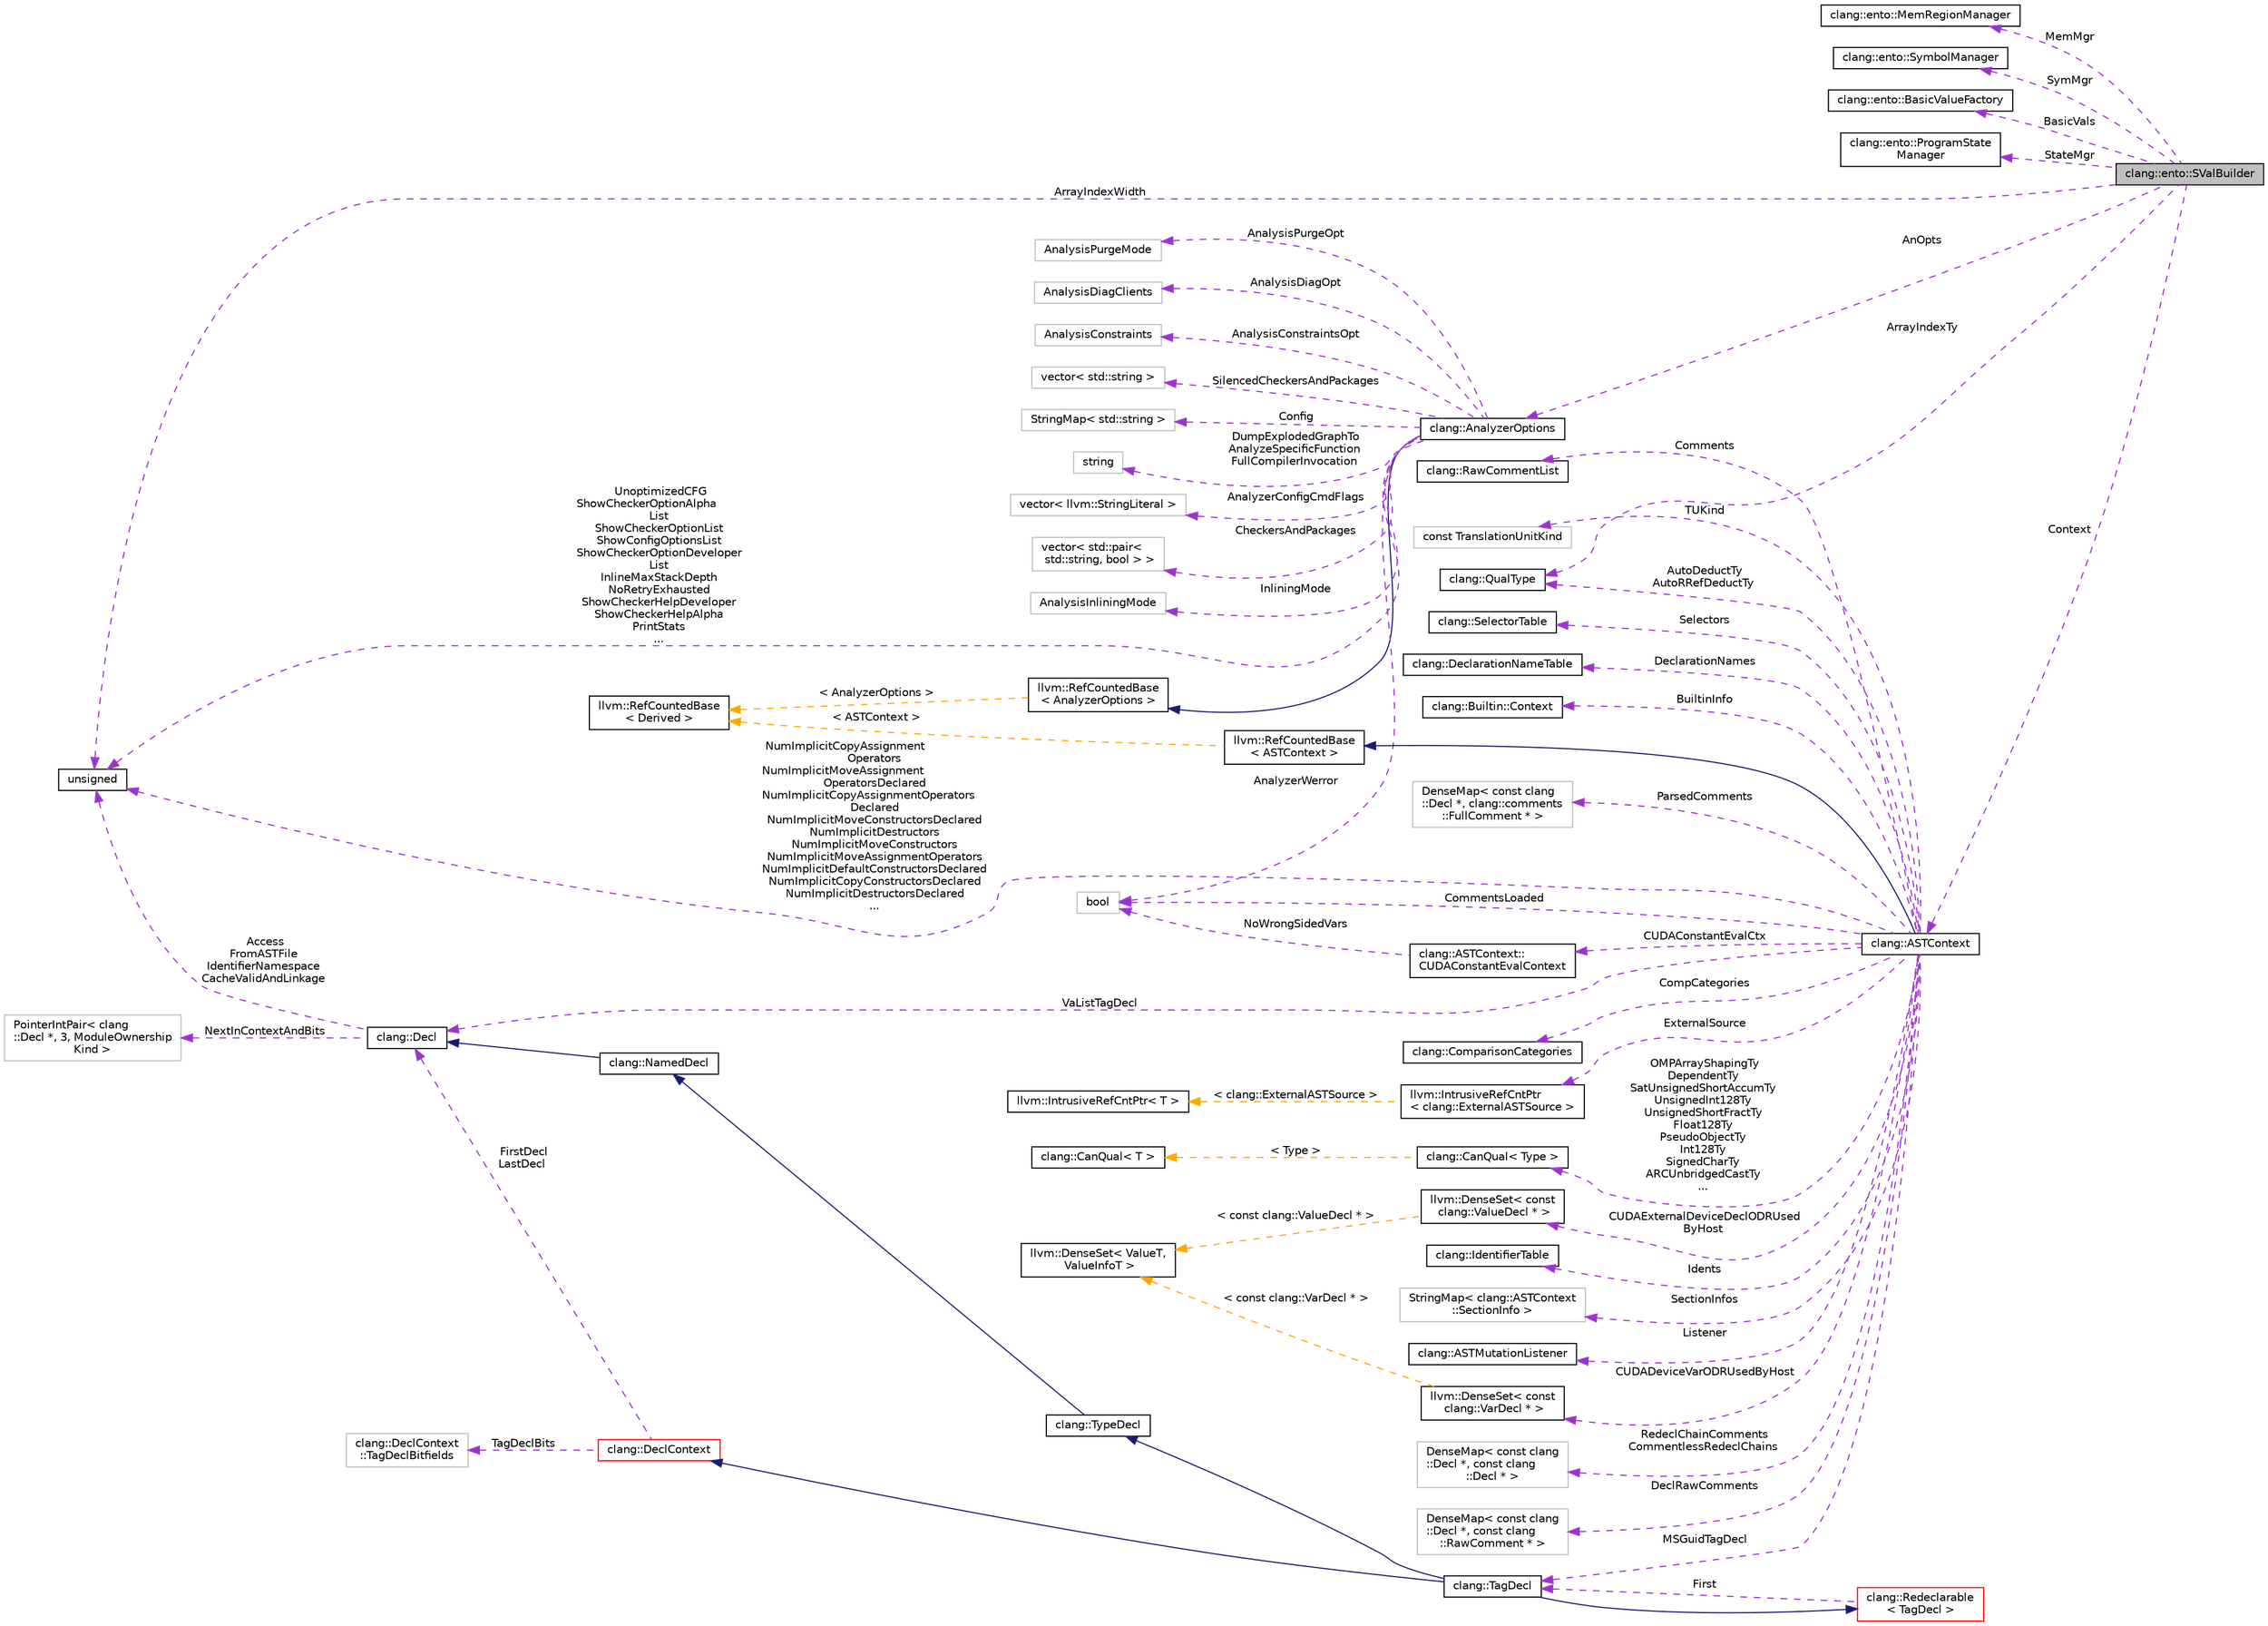 digraph "clang::ento::SValBuilder"
{
 // LATEX_PDF_SIZE
  bgcolor="transparent";
  edge [fontname="Helvetica",fontsize="10",labelfontname="Helvetica",labelfontsize="10"];
  node [fontname="Helvetica",fontsize="10",shape=record];
  rankdir="LR";
  Node1 [label="clang::ento::SValBuilder",height=0.2,width=0.4,color="black", fillcolor="grey75", style="filled", fontcolor="black",tooltip=" "];
  Node2 -> Node1 [dir="back",color="darkorchid3",fontsize="10",style="dashed",label=" MemMgr" ,fontname="Helvetica"];
  Node2 [label="clang::ento::MemRegionManager",height=0.2,width=0.4,color="black",URL="$classclang_1_1ento_1_1MemRegionManager.html",tooltip=" "];
  Node3 -> Node1 [dir="back",color="darkorchid3",fontsize="10",style="dashed",label=" SymMgr" ,fontname="Helvetica"];
  Node3 [label="clang::ento::SymbolManager",height=0.2,width=0.4,color="black",URL="$classclang_1_1ento_1_1SymbolManager.html",tooltip=" "];
  Node4 -> Node1 [dir="back",color="darkorchid3",fontsize="10",style="dashed",label=" BasicVals" ,fontname="Helvetica"];
  Node4 [label="clang::ento::BasicValueFactory",height=0.2,width=0.4,color="black",URL="$classclang_1_1ento_1_1BasicValueFactory.html",tooltip=" "];
  Node5 -> Node1 [dir="back",color="darkorchid3",fontsize="10",style="dashed",label=" StateMgr" ,fontname="Helvetica"];
  Node5 [label="clang::ento::ProgramState\lManager",height=0.2,width=0.4,color="black",URL="$classclang_1_1ento_1_1ProgramStateManager.html",tooltip=" "];
  Node6 -> Node1 [dir="back",color="darkorchid3",fontsize="10",style="dashed",label=" AnOpts" ,fontname="Helvetica"];
  Node6 [label="clang::AnalyzerOptions",height=0.2,width=0.4,color="black",URL="$classclang_1_1AnalyzerOptions.html",tooltip="Stores options for the analyzer from the command line."];
  Node7 -> Node6 [dir="back",color="midnightblue",fontsize="10",style="solid",fontname="Helvetica"];
  Node7 [label="llvm::RefCountedBase\l\< AnalyzerOptions \>",height=0.2,width=0.4,color="black",URL="$classllvm_1_1RefCountedBase.html",tooltip=" "];
  Node8 -> Node7 [dir="back",color="orange",fontsize="10",style="dashed",label=" \< AnalyzerOptions \>" ,fontname="Helvetica"];
  Node8 [label="llvm::RefCountedBase\l\< Derived \>",height=0.2,width=0.4,color="black",URL="$classllvm_1_1RefCountedBase.html",tooltip=" "];
  Node9 -> Node6 [dir="back",color="darkorchid3",fontsize="10",style="dashed",label=" AnalysisPurgeOpt" ,fontname="Helvetica"];
  Node9 [label="AnalysisPurgeMode",height=0.2,width=0.4,color="grey75",tooltip=" "];
  Node10 -> Node6 [dir="back",color="darkorchid3",fontsize="10",style="dashed",label=" AnalysisDiagOpt" ,fontname="Helvetica"];
  Node10 [label="AnalysisDiagClients",height=0.2,width=0.4,color="grey75",tooltip=" "];
  Node11 -> Node6 [dir="back",color="darkorchid3",fontsize="10",style="dashed",label=" AnalysisConstraintsOpt" ,fontname="Helvetica"];
  Node11 [label="AnalysisConstraints",height=0.2,width=0.4,color="grey75",tooltip=" "];
  Node12 -> Node6 [dir="back",color="darkorchid3",fontsize="10",style="dashed",label=" SilencedCheckersAndPackages" ,fontname="Helvetica"];
  Node12 [label="vector\< std::string \>",height=0.2,width=0.4,color="grey75",tooltip=" "];
  Node13 -> Node6 [dir="back",color="darkorchid3",fontsize="10",style="dashed",label=" Config" ,fontname="Helvetica"];
  Node13 [label="StringMap\< std::string \>",height=0.2,width=0.4,color="grey75",tooltip=" "];
  Node14 -> Node6 [dir="back",color="darkorchid3",fontsize="10",style="dashed",label=" AnalyzerWerror" ,fontname="Helvetica"];
  Node14 [label="bool",height=0.2,width=0.4,color="grey75",tooltip=" "];
  Node15 -> Node6 [dir="back",color="darkorchid3",fontsize="10",style="dashed",label=" DumpExplodedGraphTo\nAnalyzeSpecificFunction\nFullCompilerInvocation" ,fontname="Helvetica"];
  Node15 [label="string",height=0.2,width=0.4,color="grey75",tooltip=" "];
  Node16 -> Node6 [dir="back",color="darkorchid3",fontsize="10",style="dashed",label=" AnalyzerConfigCmdFlags" ,fontname="Helvetica"];
  Node16 [label="vector\< llvm::StringLiteral \>",height=0.2,width=0.4,color="grey75",tooltip=" "];
  Node17 -> Node6 [dir="back",color="darkorchid3",fontsize="10",style="dashed",label=" CheckersAndPackages" ,fontname="Helvetica"];
  Node17 [label="vector\< std::pair\<\l std::string, bool \> \>",height=0.2,width=0.4,color="grey75",tooltip=" "];
  Node18 -> Node6 [dir="back",color="darkorchid3",fontsize="10",style="dashed",label=" UnoptimizedCFG\nShowCheckerOptionAlpha\lList\nShowCheckerOptionList\nShowConfigOptionsList\nShowCheckerOptionDeveloper\lList\nInlineMaxStackDepth\nNoRetryExhausted\nShowCheckerHelpDeveloper\nShowCheckerHelpAlpha\nPrintStats\n..." ,fontname="Helvetica"];
  Node18 [label="unsigned",height=0.2,width=0.4,color="black",URL="$classunsigned.html",tooltip=" "];
  Node19 -> Node6 [dir="back",color="darkorchid3",fontsize="10",style="dashed",label=" InliningMode" ,fontname="Helvetica"];
  Node19 [label="AnalysisInliningMode",height=0.2,width=0.4,color="grey75",tooltip=" "];
  Node20 -> Node1 [dir="back",color="darkorchid3",fontsize="10",style="dashed",label=" Context" ,fontname="Helvetica"];
  Node20 [label="clang::ASTContext",height=0.2,width=0.4,color="black",URL="$classclang_1_1ASTContext.html",tooltip="Holds long-lived AST nodes (such as types and decls) that can be referred to throughout the semantic ..."];
  Node21 -> Node20 [dir="back",color="midnightblue",fontsize="10",style="solid",fontname="Helvetica"];
  Node21 [label="llvm::RefCountedBase\l\< ASTContext \>",height=0.2,width=0.4,color="black",URL="$classllvm_1_1RefCountedBase.html",tooltip=" "];
  Node8 -> Node21 [dir="back",color="orange",fontsize="10",style="dashed",label=" \< ASTContext \>" ,fontname="Helvetica"];
  Node22 -> Node20 [dir="back",color="darkorchid3",fontsize="10",style="dashed",label=" CompCategories" ,fontname="Helvetica"];
  Node22 [label="clang::ComparisonCategories",height=0.2,width=0.4,color="black",URL="$classclang_1_1ComparisonCategories.html",tooltip=" "];
  Node23 -> Node20 [dir="back",color="darkorchid3",fontsize="10",style="dashed",label=" ExternalSource" ,fontname="Helvetica"];
  Node23 [label="llvm::IntrusiveRefCntPtr\l\< clang::ExternalASTSource \>",height=0.2,width=0.4,color="black",URL="$classllvm_1_1IntrusiveRefCntPtr.html",tooltip=" "];
  Node24 -> Node23 [dir="back",color="orange",fontsize="10",style="dashed",label=" \< clang::ExternalASTSource \>" ,fontname="Helvetica"];
  Node24 [label="llvm::IntrusiveRefCntPtr\< T \>",height=0.2,width=0.4,color="black",URL="$classllvm_1_1IntrusiveRefCntPtr.html",tooltip=" "];
  Node25 -> Node20 [dir="back",color="darkorchid3",fontsize="10",style="dashed",label=" OMPArrayShapingTy\nDependentTy\nSatUnsignedShortAccumTy\nUnsignedInt128Ty\nUnsignedShortFractTy\nFloat128Ty\nPseudoObjectTy\nInt128Ty\nSignedCharTy\nARCUnbridgedCastTy\n..." ,fontname="Helvetica"];
  Node25 [label="clang::CanQual\< Type \>",height=0.2,width=0.4,color="black",URL="$classclang_1_1CanQual.html",tooltip=" "];
  Node26 -> Node25 [dir="back",color="orange",fontsize="10",style="dashed",label=" \< Type \>" ,fontname="Helvetica"];
  Node26 [label="clang::CanQual\< T \>",height=0.2,width=0.4,color="black",URL="$classclang_1_1CanQual.html",tooltip="Represents a canonical, potentially-qualified type."];
  Node27 -> Node20 [dir="back",color="darkorchid3",fontsize="10",style="dashed",label=" CUDAExternalDeviceDeclODRUsed\lByHost" ,fontname="Helvetica"];
  Node27 [label="llvm::DenseSet\< const\l clang::ValueDecl * \>",height=0.2,width=0.4,color="black",URL="$classllvm_1_1DenseSet.html",tooltip=" "];
  Node28 -> Node27 [dir="back",color="orange",fontsize="10",style="dashed",label=" \< const clang::ValueDecl * \>" ,fontname="Helvetica"];
  Node28 [label="llvm::DenseSet\< ValueT,\l ValueInfoT \>",height=0.2,width=0.4,color="black",URL="$classllvm_1_1DenseSet.html",tooltip=" "];
  Node29 -> Node20 [dir="back",color="darkorchid3",fontsize="10",style="dashed",label=" Idents" ,fontname="Helvetica"];
  Node29 [label="clang::IdentifierTable",height=0.2,width=0.4,color="black",URL="$classclang_1_1IdentifierTable.html",tooltip="Implements an efficient mapping from strings to IdentifierInfo nodes."];
  Node30 -> Node20 [dir="back",color="darkorchid3",fontsize="10",style="dashed",label=" SectionInfos" ,fontname="Helvetica"];
  Node30 [label="StringMap\< clang::ASTContext\l::SectionInfo \>",height=0.2,width=0.4,color="grey75",tooltip=" "];
  Node31 -> Node20 [dir="back",color="darkorchid3",fontsize="10",style="dashed",label=" AutoDeductTy\nAutoRRefDeductTy" ,fontname="Helvetica"];
  Node31 [label="clang::QualType",height=0.2,width=0.4,color="black",URL="$classclang_1_1QualType.html",tooltip="A (possibly-)qualified type."];
  Node32 -> Node20 [dir="back",color="darkorchid3",fontsize="10",style="dashed",label=" MSGuidTagDecl" ,fontname="Helvetica"];
  Node32 [label="clang::TagDecl",height=0.2,width=0.4,color="black",URL="$classclang_1_1TagDecl.html",tooltip="Represents the declaration of a struct/union/class/enum."];
  Node33 -> Node32 [dir="back",color="midnightblue",fontsize="10",style="solid",fontname="Helvetica"];
  Node33 [label="clang::TypeDecl",height=0.2,width=0.4,color="black",URL="$classclang_1_1TypeDecl.html",tooltip="Represents a declaration of a type."];
  Node34 -> Node33 [dir="back",color="midnightblue",fontsize="10",style="solid",fontname="Helvetica"];
  Node34 [label="clang::NamedDecl",height=0.2,width=0.4,color="black",URL="$classclang_1_1NamedDecl.html",tooltip="This represents a decl that may have a name."];
  Node35 -> Node34 [dir="back",color="midnightblue",fontsize="10",style="solid",fontname="Helvetica"];
  Node35 [label="clang::Decl",height=0.2,width=0.4,color="black",URL="$classclang_1_1Decl.html",tooltip="Decl - This represents one declaration (or definition), e.g."];
  Node36 -> Node35 [dir="back",color="darkorchid3",fontsize="10",style="dashed",label=" NextInContextAndBits" ,fontname="Helvetica"];
  Node36 [label="PointerIntPair\< clang\l::Decl *, 3, ModuleOwnership\lKind \>",height=0.2,width=0.4,color="grey75",tooltip=" "];
  Node18 -> Node35 [dir="back",color="darkorchid3",fontsize="10",style="dashed",label=" Access\nFromASTFile\nIdentifierNamespace\nCacheValidAndLinkage" ,fontname="Helvetica"];
  Node37 -> Node32 [dir="back",color="midnightblue",fontsize="10",style="solid",fontname="Helvetica"];
  Node37 [label="clang::DeclContext",height=0.2,width=0.4,color="red",URL="$classclang_1_1DeclContext.html",tooltip="DeclContext - This is used only as base class of specific decl types that can act as declaration cont..."];
  Node38 -> Node37 [dir="back",color="darkorchid3",fontsize="10",style="dashed",label=" TagDeclBits" ,fontname="Helvetica"];
  Node38 [label="clang::DeclContext\l::TagDeclBitfields",height=0.2,width=0.4,color="grey75",tooltip="Stores the bits used by TagDecl."];
  Node35 -> Node37 [dir="back",color="darkorchid3",fontsize="10",style="dashed",label=" FirstDecl\nLastDecl" ,fontname="Helvetica"];
  Node50 -> Node32 [dir="back",color="midnightblue",fontsize="10",style="solid",fontname="Helvetica"];
  Node50 [label="clang::Redeclarable\l\< TagDecl \>",height=0.2,width=0.4,color="red",URL="$classclang_1_1Redeclarable.html",tooltip=" "];
  Node32 -> Node50 [dir="back",color="darkorchid3",fontsize="10",style="dashed",label=" First" ,fontname="Helvetica"];
  Node54 -> Node20 [dir="back",color="darkorchid3",fontsize="10",style="dashed",label=" RedeclChainComments\nCommentlessRedeclChains" ,fontname="Helvetica"];
  Node54 [label="DenseMap\< const clang\l::Decl *, const clang\l::Decl * \>",height=0.2,width=0.4,color="grey75",tooltip=" "];
  Node55 -> Node20 [dir="back",color="darkorchid3",fontsize="10",style="dashed",label=" DeclRawComments" ,fontname="Helvetica"];
  Node55 [label="DenseMap\< const clang\l::Decl *, const clang\l::RawComment * \>",height=0.2,width=0.4,color="grey75",tooltip=" "];
  Node56 -> Node20 [dir="back",color="darkorchid3",fontsize="10",style="dashed",label=" Comments" ,fontname="Helvetica"];
  Node56 [label="clang::RawCommentList",height=0.2,width=0.4,color="black",URL="$classclang_1_1RawCommentList.html",tooltip="This class represents all comments included in the translation unit, sorted in order of appearance in..."];
  Node14 -> Node20 [dir="back",color="darkorchid3",fontsize="10",style="dashed",label=" CommentsLoaded" ,fontname="Helvetica"];
  Node57 -> Node20 [dir="back",color="darkorchid3",fontsize="10",style="dashed",label=" TUKind" ,fontname="Helvetica"];
  Node57 [label="const TranslationUnitKind",height=0.2,width=0.4,color="grey75",tooltip=" "];
  Node58 -> Node20 [dir="back",color="darkorchid3",fontsize="10",style="dashed",label=" Selectors" ,fontname="Helvetica"];
  Node58 [label="clang::SelectorTable",height=0.2,width=0.4,color="black",URL="$classclang_1_1SelectorTable.html",tooltip="This table allows us to fully hide how we implement multi-keyword caching."];
  Node18 -> Node20 [dir="back",color="darkorchid3",fontsize="10",style="dashed",label=" NumImplicitCopyAssignment\lOperators\nNumImplicitMoveAssignment\lOperatorsDeclared\nNumImplicitCopyAssignmentOperators\lDeclared\nNumImplicitMoveConstructorsDeclared\nNumImplicitDestructors\nNumImplicitMoveConstructors\nNumImplicitMoveAssignmentOperators\nNumImplicitDefaultConstructorsDeclared\nNumImplicitCopyConstructorsDeclared\nNumImplicitDestructorsDeclared\n..." ,fontname="Helvetica"];
  Node35 -> Node20 [dir="back",color="darkorchid3",fontsize="10",style="dashed",label=" VaListTagDecl" ,fontname="Helvetica"];
  Node59 -> Node20 [dir="back",color="darkorchid3",fontsize="10",style="dashed",label=" CUDAConstantEvalCtx" ,fontname="Helvetica"];
  Node59 [label="clang::ASTContext::\lCUDAConstantEvalContext",height=0.2,width=0.4,color="black",URL="$structclang_1_1ASTContext_1_1CUDAConstantEvalContext.html",tooltip=" "];
  Node14 -> Node59 [dir="back",color="darkorchid3",fontsize="10",style="dashed",label=" NoWrongSidedVars" ,fontname="Helvetica"];
  Node60 -> Node20 [dir="back",color="darkorchid3",fontsize="10",style="dashed",label=" DeclarationNames" ,fontname="Helvetica"];
  Node60 [label="clang::DeclarationNameTable",height=0.2,width=0.4,color="black",URL="$classclang_1_1DeclarationNameTable.html",tooltip="DeclarationNameTable is used to store and retrieve DeclarationName instances for the various kinds of..."];
  Node61 -> Node20 [dir="back",color="darkorchid3",fontsize="10",style="dashed",label=" BuiltinInfo" ,fontname="Helvetica"];
  Node61 [label="clang::Builtin::Context",height=0.2,width=0.4,color="black",URL="$classclang_1_1Builtin_1_1Context.html",tooltip="Holds information about both target-independent and target-specific builtins, allowing easy queries b..."];
  Node62 -> Node20 [dir="back",color="darkorchid3",fontsize="10",style="dashed",label=" CUDADeviceVarODRUsedByHost" ,fontname="Helvetica"];
  Node62 [label="llvm::DenseSet\< const\l clang::VarDecl * \>",height=0.2,width=0.4,color="black",URL="$classllvm_1_1DenseSet.html",tooltip=" "];
  Node28 -> Node62 [dir="back",color="orange",fontsize="10",style="dashed",label=" \< const clang::VarDecl * \>" ,fontname="Helvetica"];
  Node63 -> Node20 [dir="back",color="darkorchid3",fontsize="10",style="dashed",label=" ParsedComments" ,fontname="Helvetica"];
  Node63 [label="DenseMap\< const clang\l::Decl *, clang::comments\l::FullComment * \>",height=0.2,width=0.4,color="grey75",tooltip=" "];
  Node64 -> Node20 [dir="back",color="darkorchid3",fontsize="10",style="dashed",label=" Listener" ,fontname="Helvetica"];
  Node64 [label="clang::ASTMutationListener",height=0.2,width=0.4,color="black",URL="$classclang_1_1ASTMutationListener.html",tooltip="An abstract interface that should be implemented by listeners that want to be notified when an AST en..."];
  Node31 -> Node1 [dir="back",color="darkorchid3",fontsize="10",style="dashed",label=" ArrayIndexTy" ,fontname="Helvetica"];
  Node18 -> Node1 [dir="back",color="darkorchid3",fontsize="10",style="dashed",label=" ArrayIndexWidth" ,fontname="Helvetica"];
}
